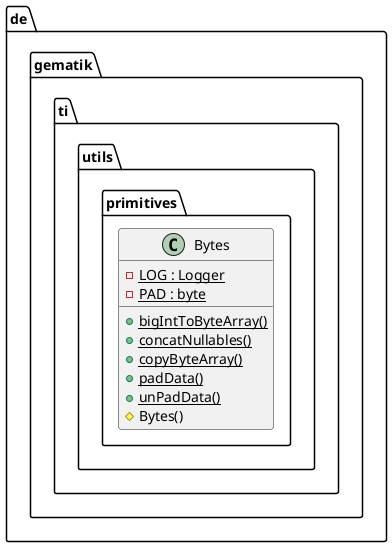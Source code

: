 @startuml



  namespace de.gematik.ti.utils.primitives {
    class de.gematik.ti.utils.primitives.Bytes {
        {static} - LOG : Logger
        {static} - PAD : byte
        {static} + bigIntToByteArray()
        {static} + concatNullables()
        {static} + copyByteArray()
        {static} + padData()
        {static} + unPadData()
        # Bytes()
    }
  }
  










@enduml
